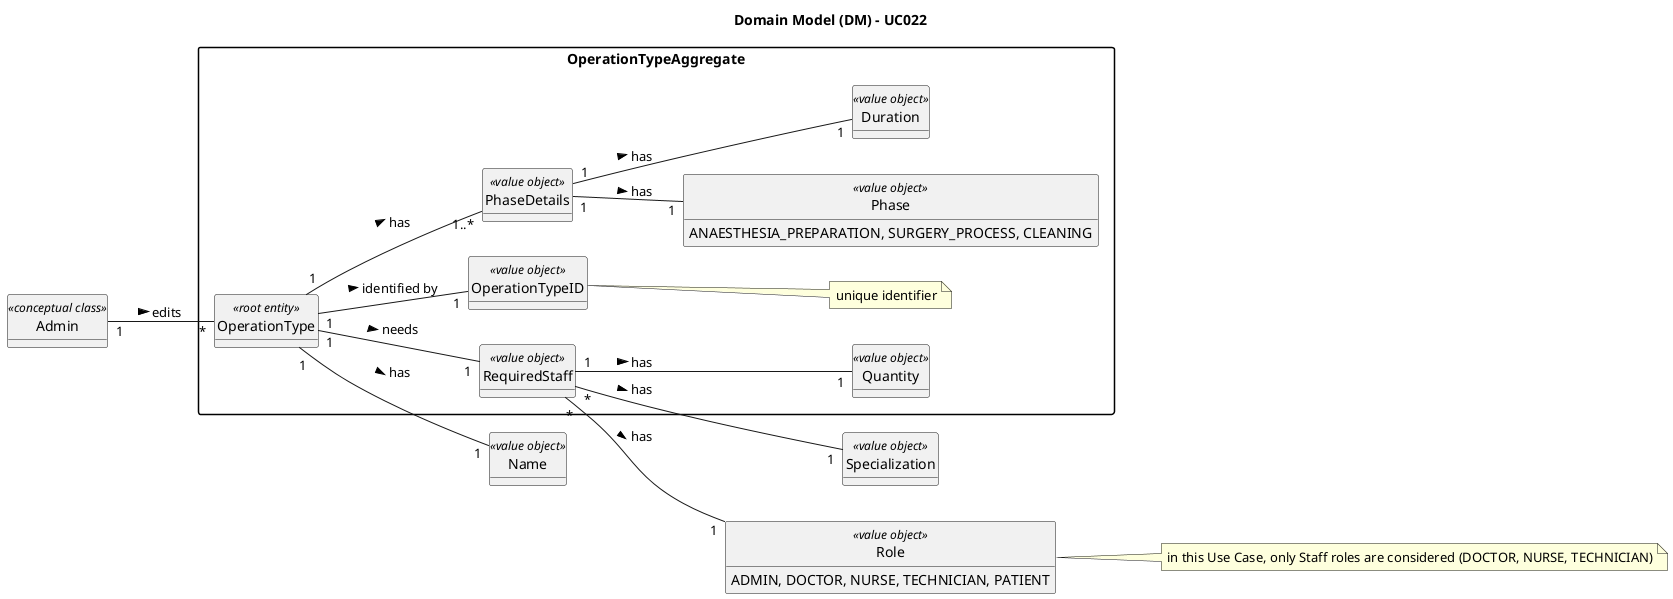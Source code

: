 @startuml uc022-domain-model

skinparam packageStyle rectangle
skinparam shadowing false

skinparam classAttributeIconSize 0

top to bottom direction
left to right direction

hide circle
hide methods

title Domain Model (DM) - UC022

package "OperationTypeAggregate" {
    class OperationType <<root entity>>
    class OperationTypeID <<value object>>
    note right of OperationTypeID: unique identifier
    class RequiredStaff <<value object>>
    class Quantity <<value object>>
    class PhaseDetails <<value object>>
    class Phase <<value object>> {
        ANAESTHESIA_PREPARATION, SURGERY_PROCESS, CLEANING
    }
    class Duration <<value object>>
}

class Admin <<conceptual class>>
class Name <<value object>>
class Specialization <<value object>>
class Role <<value object>> {
    ADMIN, DOCTOR, NURSE, TECHNICIAN, PATIENT
}
note right of Role: in this Use Case, only Staff roles are considered (DOCTOR, NURSE, TECHNICIAN)

Admin "1" -- "*" OperationType : edits >

OperationType "1" -- "1" OperationTypeID : > identified by
OperationType "1" -- "1" Name : > has
OperationType "1" -- "1" RequiredStaff : > needs
OperationType "1" -- "1..*" PhaseDetails : > has
RequiredStaff "*" -- "1" Role : > has
RequiredStaff "*" -- "1" Specialization : > has
RequiredStaff "1" -- "1" Quantity : > has
PhaseDetails "1" -- "1" Phase : > has
PhaseDetails "1" -- "1" Duration : > has

@enduml